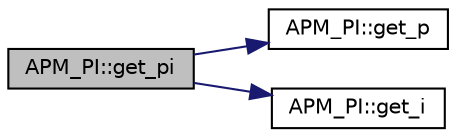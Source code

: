 digraph "APM_PI::get_pi"
{
 // INTERACTIVE_SVG=YES
  edge [fontname="Helvetica",fontsize="10",labelfontname="Helvetica",labelfontsize="10"];
  node [fontname="Helvetica",fontsize="10",shape=record];
  rankdir="LR";
  Node1 [label="APM_PI::get_pi",height=0.2,width=0.4,color="black", fillcolor="grey75", style="filled" fontcolor="black"];
  Node1 -> Node2 [color="midnightblue",fontsize="10",style="solid",fontname="Helvetica"];
  Node2 [label="APM_PI::get_p",height=0.2,width=0.4,color="black", fillcolor="white", style="filled",URL="$classAPM__PI.html#a35764ee59f41a7a7e6cd752b80d0bc37"];
  Node1 -> Node3 [color="midnightblue",fontsize="10",style="solid",fontname="Helvetica"];
  Node3 [label="APM_PI::get_i",height=0.2,width=0.4,color="black", fillcolor="white", style="filled",URL="$classAPM__PI.html#a8c6b35ab149b6b0fcb12c796e536b38b"];
}
